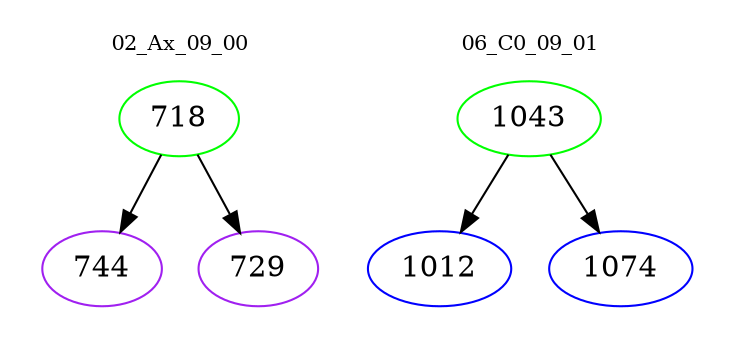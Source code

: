 digraph{
subgraph cluster_0 {
color = white
label = "02_Ax_09_00";
fontsize=10;
T0_718 [label="718", color="green"]
T0_718 -> T0_744 [color="black"]
T0_744 [label="744", color="purple"]
T0_718 -> T0_729 [color="black"]
T0_729 [label="729", color="purple"]
}
subgraph cluster_1 {
color = white
label = "06_C0_09_01";
fontsize=10;
T1_1043 [label="1043", color="green"]
T1_1043 -> T1_1012 [color="black"]
T1_1012 [label="1012", color="blue"]
T1_1043 -> T1_1074 [color="black"]
T1_1074 [label="1074", color="blue"]
}
}
